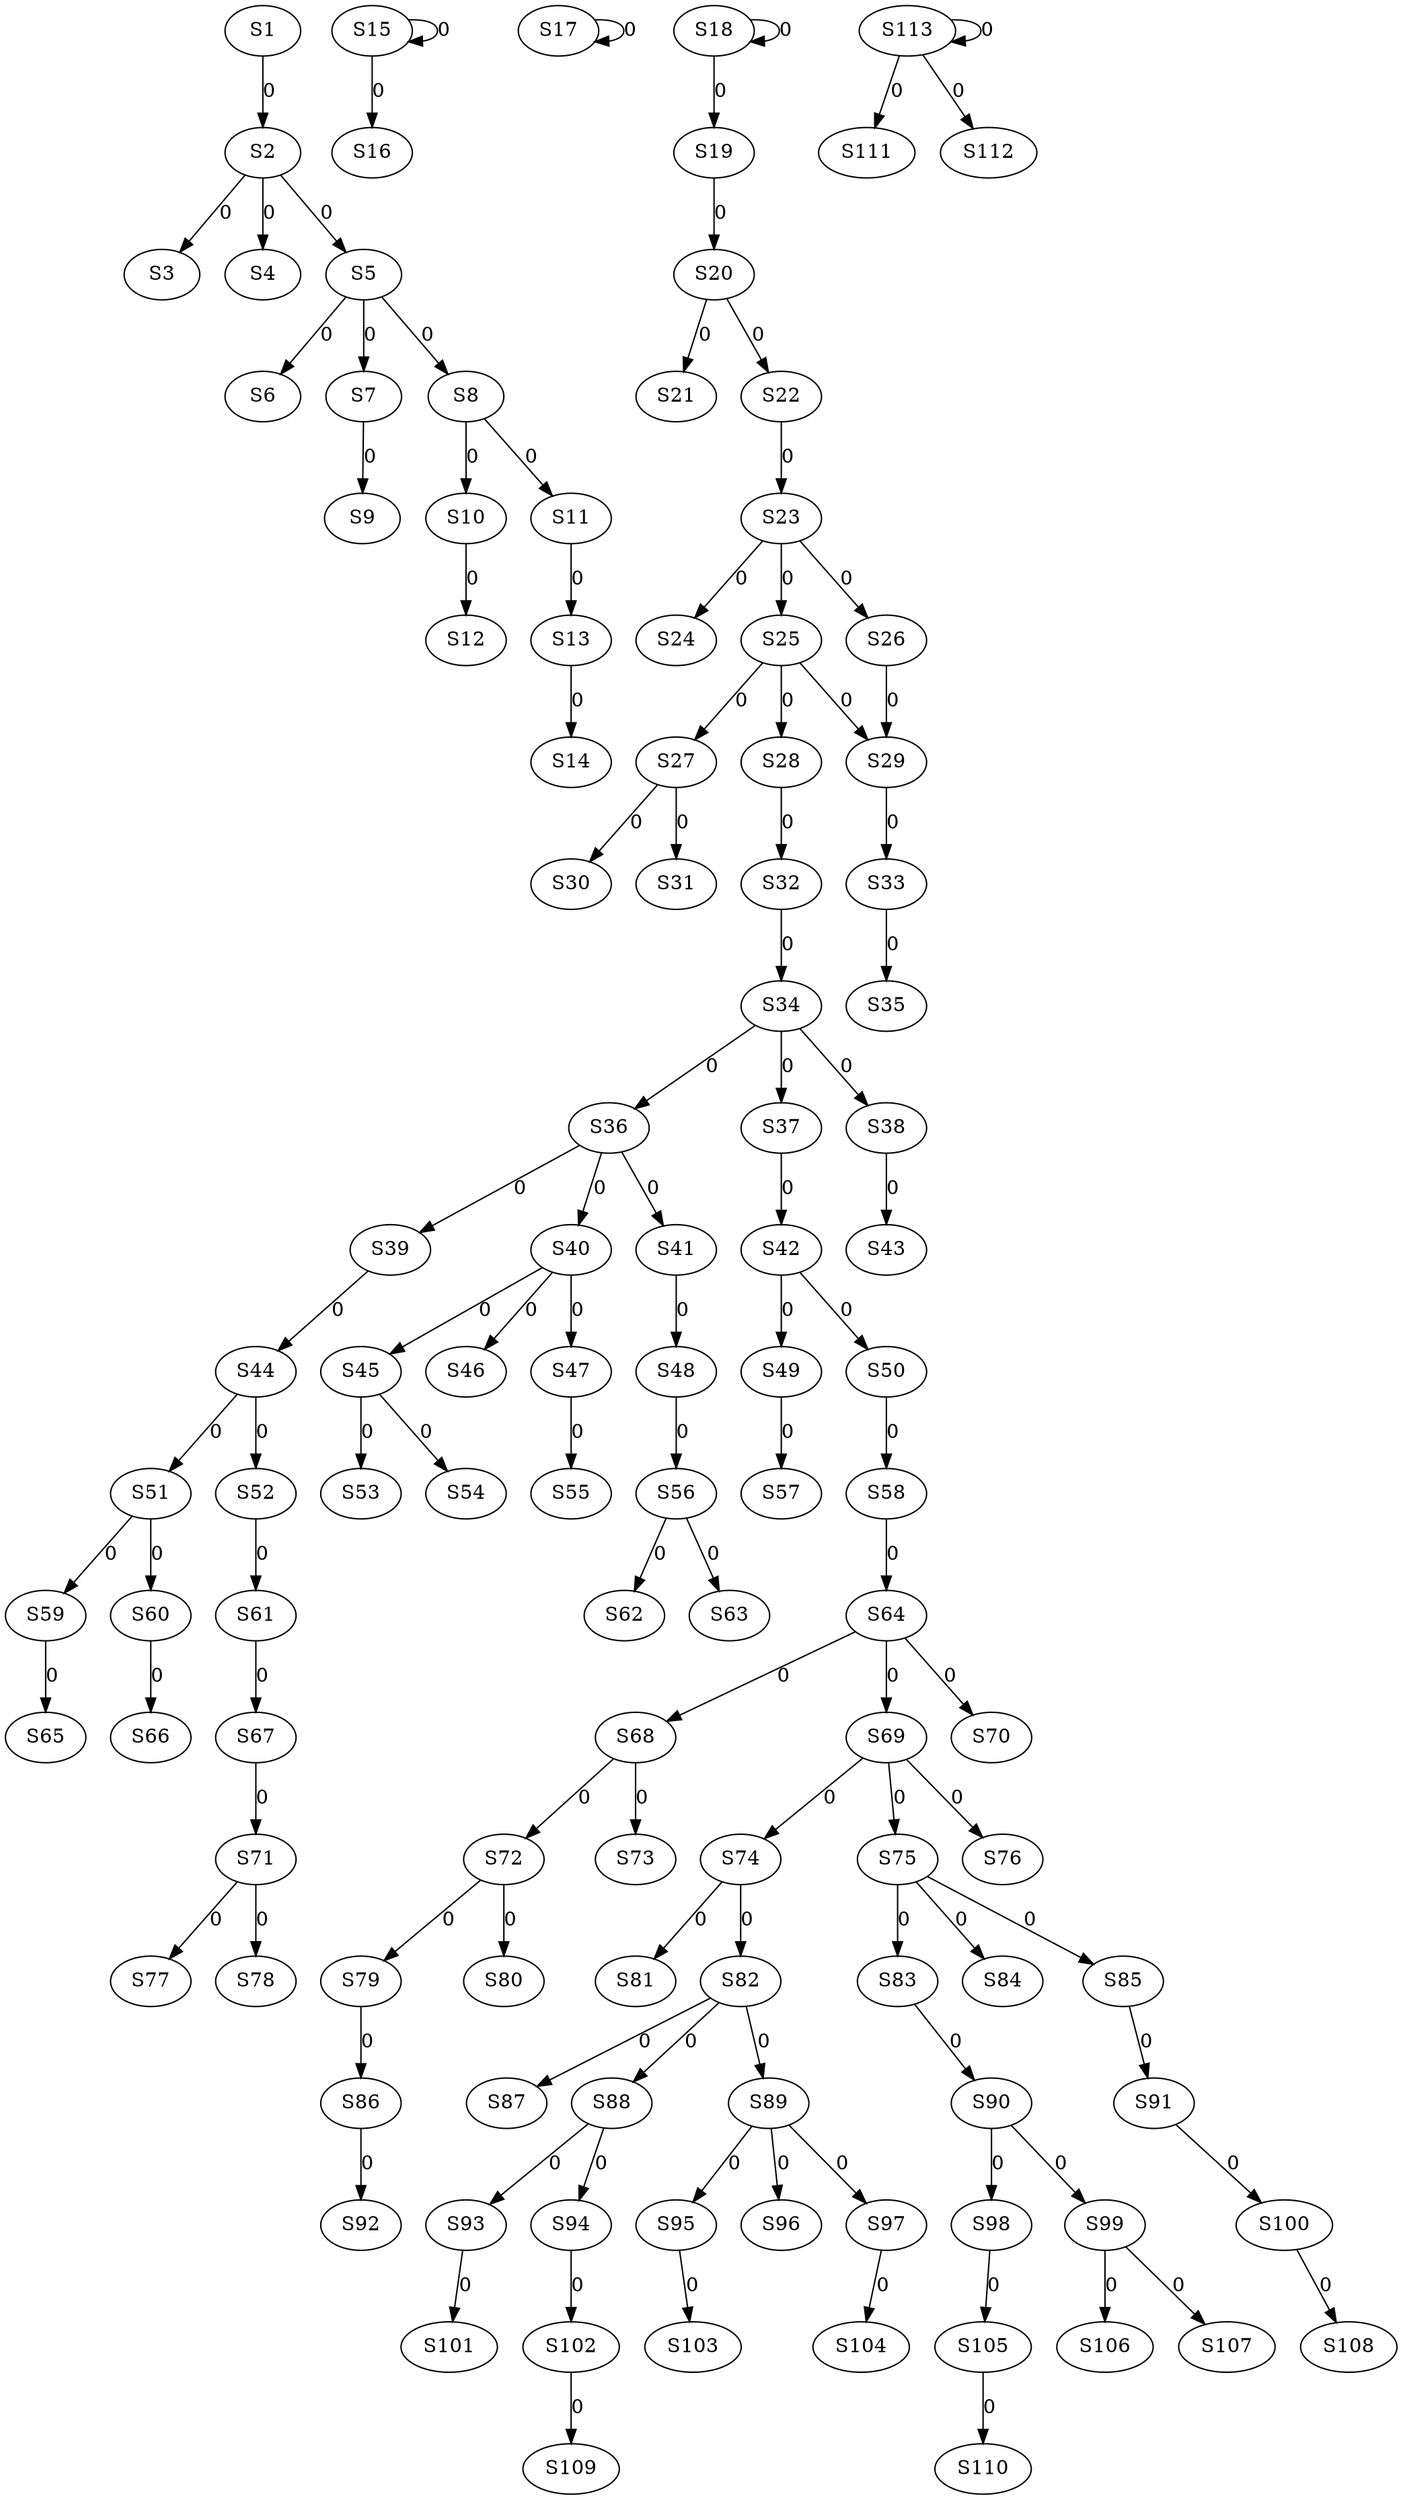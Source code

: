 strict digraph {
	S1 -> S2 [ label = 0 ];
	S2 -> S3 [ label = 0 ];
	S2 -> S4 [ label = 0 ];
	S2 -> S5 [ label = 0 ];
	S5 -> S6 [ label = 0 ];
	S5 -> S7 [ label = 0 ];
	S5 -> S8 [ label = 0 ];
	S7 -> S9 [ label = 0 ];
	S8 -> S10 [ label = 0 ];
	S8 -> S11 [ label = 0 ];
	S10 -> S12 [ label = 0 ];
	S11 -> S13 [ label = 0 ];
	S13 -> S14 [ label = 0 ];
	S15 -> S15 [ label = 0 ];
	S15 -> S16 [ label = 0 ];
	S17 -> S17 [ label = 0 ];
	S18 -> S18 [ label = 0 ];
	S18 -> S19 [ label = 0 ];
	S19 -> S20 [ label = 0 ];
	S20 -> S21 [ label = 0 ];
	S20 -> S22 [ label = 0 ];
	S22 -> S23 [ label = 0 ];
	S23 -> S24 [ label = 0 ];
	S23 -> S25 [ label = 0 ];
	S23 -> S26 [ label = 0 ];
	S25 -> S27 [ label = 0 ];
	S25 -> S28 [ label = 0 ];
	S25 -> S29 [ label = 0 ];
	S27 -> S30 [ label = 0 ];
	S27 -> S31 [ label = 0 ];
	S28 -> S32 [ label = 0 ];
	S29 -> S33 [ label = 0 ];
	S32 -> S34 [ label = 0 ];
	S33 -> S35 [ label = 0 ];
	S34 -> S36 [ label = 0 ];
	S34 -> S37 [ label = 0 ];
	S34 -> S38 [ label = 0 ];
	S36 -> S39 [ label = 0 ];
	S36 -> S40 [ label = 0 ];
	S36 -> S41 [ label = 0 ];
	S37 -> S42 [ label = 0 ];
	S38 -> S43 [ label = 0 ];
	S39 -> S44 [ label = 0 ];
	S40 -> S45 [ label = 0 ];
	S40 -> S46 [ label = 0 ];
	S40 -> S47 [ label = 0 ];
	S41 -> S48 [ label = 0 ];
	S42 -> S49 [ label = 0 ];
	S42 -> S50 [ label = 0 ];
	S44 -> S51 [ label = 0 ];
	S44 -> S52 [ label = 0 ];
	S45 -> S53 [ label = 0 ];
	S45 -> S54 [ label = 0 ];
	S47 -> S55 [ label = 0 ];
	S48 -> S56 [ label = 0 ];
	S49 -> S57 [ label = 0 ];
	S50 -> S58 [ label = 0 ];
	S51 -> S59 [ label = 0 ];
	S51 -> S60 [ label = 0 ];
	S52 -> S61 [ label = 0 ];
	S56 -> S62 [ label = 0 ];
	S56 -> S63 [ label = 0 ];
	S58 -> S64 [ label = 0 ];
	S59 -> S65 [ label = 0 ];
	S60 -> S66 [ label = 0 ];
	S61 -> S67 [ label = 0 ];
	S64 -> S68 [ label = 0 ];
	S64 -> S69 [ label = 0 ];
	S64 -> S70 [ label = 0 ];
	S67 -> S71 [ label = 0 ];
	S68 -> S72 [ label = 0 ];
	S68 -> S73 [ label = 0 ];
	S69 -> S74 [ label = 0 ];
	S69 -> S75 [ label = 0 ];
	S69 -> S76 [ label = 0 ];
	S71 -> S77 [ label = 0 ];
	S71 -> S78 [ label = 0 ];
	S72 -> S79 [ label = 0 ];
	S72 -> S80 [ label = 0 ];
	S74 -> S81 [ label = 0 ];
	S74 -> S82 [ label = 0 ];
	S75 -> S83 [ label = 0 ];
	S75 -> S84 [ label = 0 ];
	S75 -> S85 [ label = 0 ];
	S79 -> S86 [ label = 0 ];
	S82 -> S87 [ label = 0 ];
	S82 -> S88 [ label = 0 ];
	S82 -> S89 [ label = 0 ];
	S83 -> S90 [ label = 0 ];
	S85 -> S91 [ label = 0 ];
	S86 -> S92 [ label = 0 ];
	S88 -> S93 [ label = 0 ];
	S88 -> S94 [ label = 0 ];
	S89 -> S95 [ label = 0 ];
	S89 -> S96 [ label = 0 ];
	S89 -> S97 [ label = 0 ];
	S90 -> S98 [ label = 0 ];
	S90 -> S99 [ label = 0 ];
	S91 -> S100 [ label = 0 ];
	S93 -> S101 [ label = 0 ];
	S94 -> S102 [ label = 0 ];
	S95 -> S103 [ label = 0 ];
	S97 -> S104 [ label = 0 ];
	S98 -> S105 [ label = 0 ];
	S99 -> S106 [ label = 0 ];
	S99 -> S107 [ label = 0 ];
	S100 -> S108 [ label = 0 ];
	S102 -> S109 [ label = 0 ];
	S105 -> S110 [ label = 0 ];
	S113 -> S111 [ label = 0 ];
	S113 -> S112 [ label = 0 ];
	S113 -> S113 [ label = 0 ];
	S26 -> S29 [ label = 0 ];
}
